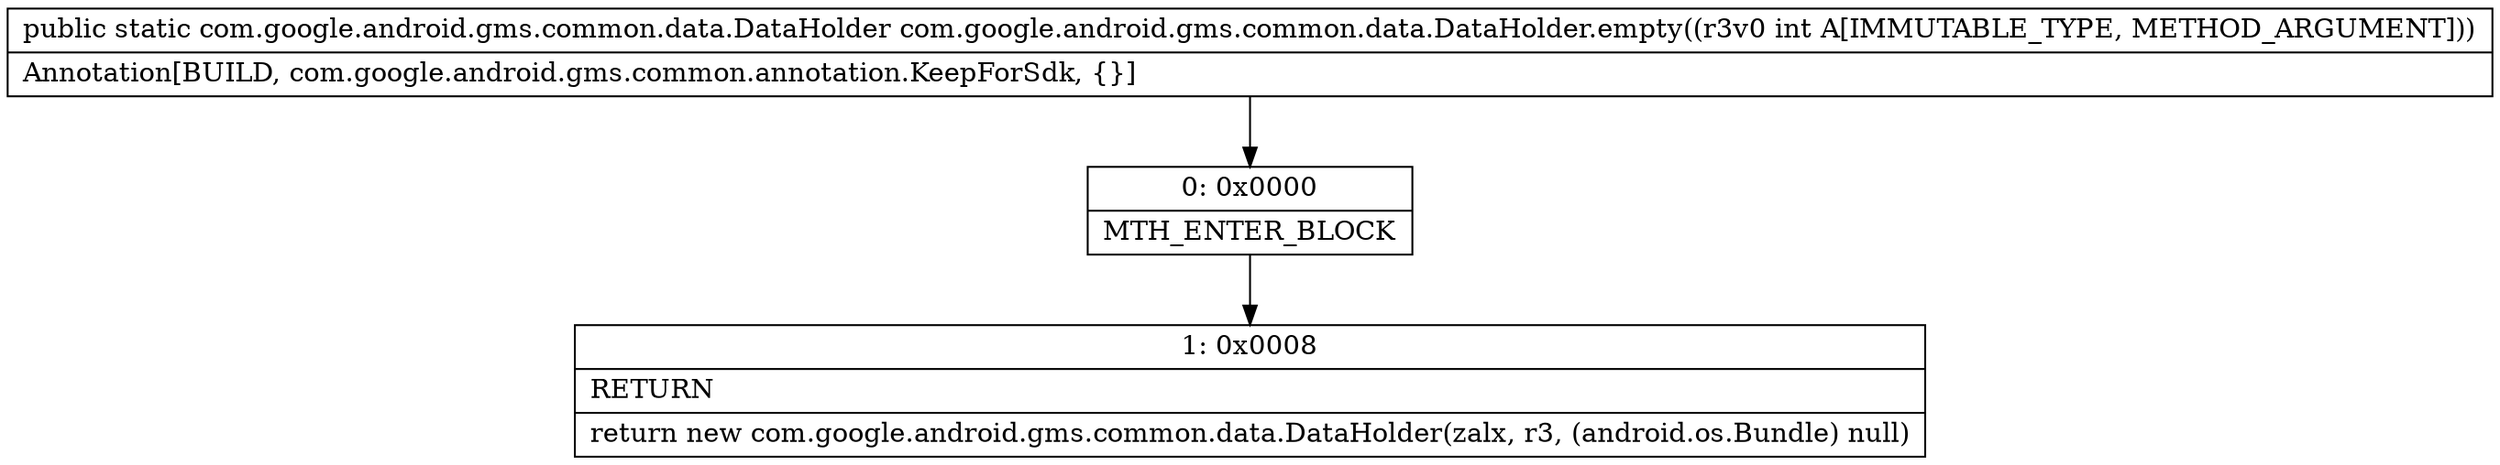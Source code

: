 digraph "CFG forcom.google.android.gms.common.data.DataHolder.empty(I)Lcom\/google\/android\/gms\/common\/data\/DataHolder;" {
Node_0 [shape=record,label="{0\:\ 0x0000|MTH_ENTER_BLOCK\l}"];
Node_1 [shape=record,label="{1\:\ 0x0008|RETURN\l|return new com.google.android.gms.common.data.DataHolder(zalx, r3, (android.os.Bundle) null)\l}"];
MethodNode[shape=record,label="{public static com.google.android.gms.common.data.DataHolder com.google.android.gms.common.data.DataHolder.empty((r3v0 int A[IMMUTABLE_TYPE, METHOD_ARGUMENT]))  | Annotation[BUILD, com.google.android.gms.common.annotation.KeepForSdk, \{\}]\l}"];
MethodNode -> Node_0;
Node_0 -> Node_1;
}


